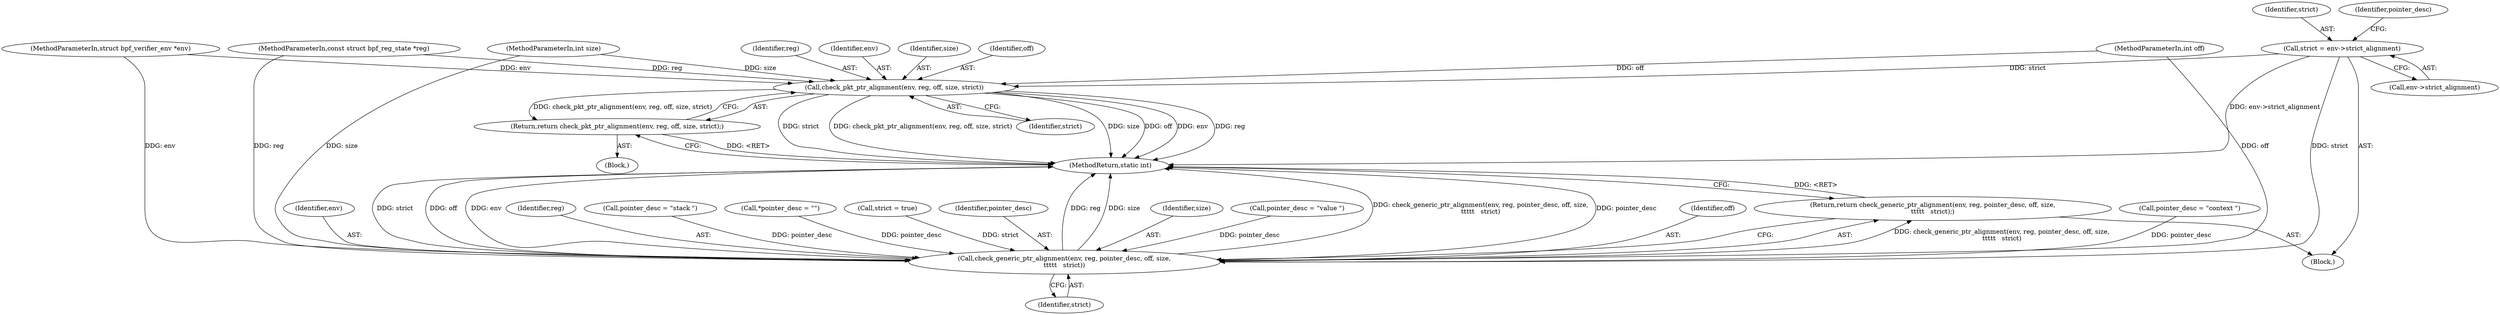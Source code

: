 digraph "0_linux_a5ec6ae161d72f01411169a938fa5f8baea16e8f@pointer" {
"1000109" [label="(Call,strict = env->strict_alignment)"];
"1000126" [label="(Call,check_pkt_ptr_alignment(env, reg, off, size, strict))"];
"1000125" [label="(Return,return check_pkt_ptr_alignment(env, reg, off, size, strict);)"];
"1000153" [label="(Call,check_generic_ptr_alignment(env, reg, pointer_desc, off, size,\n\t\t\t\t\t   strict))"];
"1000152" [label="(Return,return check_generic_ptr_alignment(env, reg, pointer_desc, off, size,\n\t\t\t\t\t   strict);)"];
"1000154" [label="(Identifier,env)"];
"1000128" [label="(Identifier,reg)"];
"1000138" [label="(Call,pointer_desc = \"context \")"];
"1000110" [label="(Identifier,strict)"];
"1000109" [label="(Call,strict = env->strict_alignment)"];
"1000155" [label="(Identifier,reg)"];
"1000122" [label="(Block,)"];
"1000152" [label="(Return,return check_generic_ptr_alignment(env, reg, pointer_desc, off, size,\n\t\t\t\t\t   strict);)"];
"1000159" [label="(Identifier,strict)"];
"1000125" [label="(Return,return check_pkt_ptr_alignment(env, reg, off, size, strict);)"];
"1000131" [label="(Identifier,strict)"];
"1000104" [label="(MethodParameterIn,const struct bpf_reg_state *reg)"];
"1000153" [label="(Call,check_generic_ptr_alignment(env, reg, pointer_desc, off, size,\n\t\t\t\t\t   strict))"];
"1000143" [label="(Call,pointer_desc = \"stack \")"];
"1000107" [label="(Block,)"];
"1000116" [label="(Identifier,pointer_desc)"];
"1000160" [label="(MethodReturn,static int)"];
"1000127" [label="(Identifier,env)"];
"1000115" [label="(Call,*pointer_desc = \"\")"];
"1000146" [label="(Call,strict = true)"];
"1000156" [label="(Identifier,pointer_desc)"];
"1000106" [label="(MethodParameterIn,int size)"];
"1000105" [label="(MethodParameterIn,int off)"];
"1000158" [label="(Identifier,size)"];
"1000133" [label="(Call,pointer_desc = \"value \")"];
"1000103" [label="(MethodParameterIn,struct bpf_verifier_env *env)"];
"1000130" [label="(Identifier,size)"];
"1000126" [label="(Call,check_pkt_ptr_alignment(env, reg, off, size, strict))"];
"1000129" [label="(Identifier,off)"];
"1000157" [label="(Identifier,off)"];
"1000111" [label="(Call,env->strict_alignment)"];
"1000109" -> "1000107"  [label="AST: "];
"1000109" -> "1000111"  [label="CFG: "];
"1000110" -> "1000109"  [label="AST: "];
"1000111" -> "1000109"  [label="AST: "];
"1000116" -> "1000109"  [label="CFG: "];
"1000109" -> "1000160"  [label="DDG: env->strict_alignment"];
"1000109" -> "1000126"  [label="DDG: strict"];
"1000109" -> "1000153"  [label="DDG: strict"];
"1000126" -> "1000125"  [label="AST: "];
"1000126" -> "1000131"  [label="CFG: "];
"1000127" -> "1000126"  [label="AST: "];
"1000128" -> "1000126"  [label="AST: "];
"1000129" -> "1000126"  [label="AST: "];
"1000130" -> "1000126"  [label="AST: "];
"1000131" -> "1000126"  [label="AST: "];
"1000125" -> "1000126"  [label="CFG: "];
"1000126" -> "1000160"  [label="DDG: strict"];
"1000126" -> "1000160"  [label="DDG: size"];
"1000126" -> "1000160"  [label="DDG: check_pkt_ptr_alignment(env, reg, off, size, strict)"];
"1000126" -> "1000160"  [label="DDG: off"];
"1000126" -> "1000160"  [label="DDG: env"];
"1000126" -> "1000160"  [label="DDG: reg"];
"1000126" -> "1000125"  [label="DDG: check_pkt_ptr_alignment(env, reg, off, size, strict)"];
"1000103" -> "1000126"  [label="DDG: env"];
"1000104" -> "1000126"  [label="DDG: reg"];
"1000105" -> "1000126"  [label="DDG: off"];
"1000106" -> "1000126"  [label="DDG: size"];
"1000125" -> "1000122"  [label="AST: "];
"1000160" -> "1000125"  [label="CFG: "];
"1000125" -> "1000160"  [label="DDG: <RET>"];
"1000153" -> "1000152"  [label="AST: "];
"1000153" -> "1000159"  [label="CFG: "];
"1000154" -> "1000153"  [label="AST: "];
"1000155" -> "1000153"  [label="AST: "];
"1000156" -> "1000153"  [label="AST: "];
"1000157" -> "1000153"  [label="AST: "];
"1000158" -> "1000153"  [label="AST: "];
"1000159" -> "1000153"  [label="AST: "];
"1000152" -> "1000153"  [label="CFG: "];
"1000153" -> "1000160"  [label="DDG: strict"];
"1000153" -> "1000160"  [label="DDG: off"];
"1000153" -> "1000160"  [label="DDG: env"];
"1000153" -> "1000160"  [label="DDG: reg"];
"1000153" -> "1000160"  [label="DDG: size"];
"1000153" -> "1000160"  [label="DDG: check_generic_ptr_alignment(env, reg, pointer_desc, off, size,\n\t\t\t\t\t   strict)"];
"1000153" -> "1000160"  [label="DDG: pointer_desc"];
"1000153" -> "1000152"  [label="DDG: check_generic_ptr_alignment(env, reg, pointer_desc, off, size,\n\t\t\t\t\t   strict)"];
"1000103" -> "1000153"  [label="DDG: env"];
"1000104" -> "1000153"  [label="DDG: reg"];
"1000138" -> "1000153"  [label="DDG: pointer_desc"];
"1000115" -> "1000153"  [label="DDG: pointer_desc"];
"1000143" -> "1000153"  [label="DDG: pointer_desc"];
"1000133" -> "1000153"  [label="DDG: pointer_desc"];
"1000105" -> "1000153"  [label="DDG: off"];
"1000106" -> "1000153"  [label="DDG: size"];
"1000146" -> "1000153"  [label="DDG: strict"];
"1000152" -> "1000107"  [label="AST: "];
"1000160" -> "1000152"  [label="CFG: "];
"1000152" -> "1000160"  [label="DDG: <RET>"];
}
